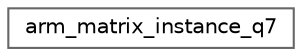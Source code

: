 digraph "Graphical Class Hierarchy"
{
 // LATEX_PDF_SIZE
  bgcolor="transparent";
  edge [fontname=Helvetica,fontsize=10,labelfontname=Helvetica,labelfontsize=10];
  node [fontname=Helvetica,fontsize=10,shape=box,height=0.2,width=0.4];
  rankdir="LR";
  Node0 [id="Node000000",label="arm_matrix_instance_q7",height=0.2,width=0.4,color="grey40", fillcolor="white", style="filled",URL="$structarm__matrix__instance__q7.html",tooltip="Instance structure for the Q7 matrix structure."];
}
